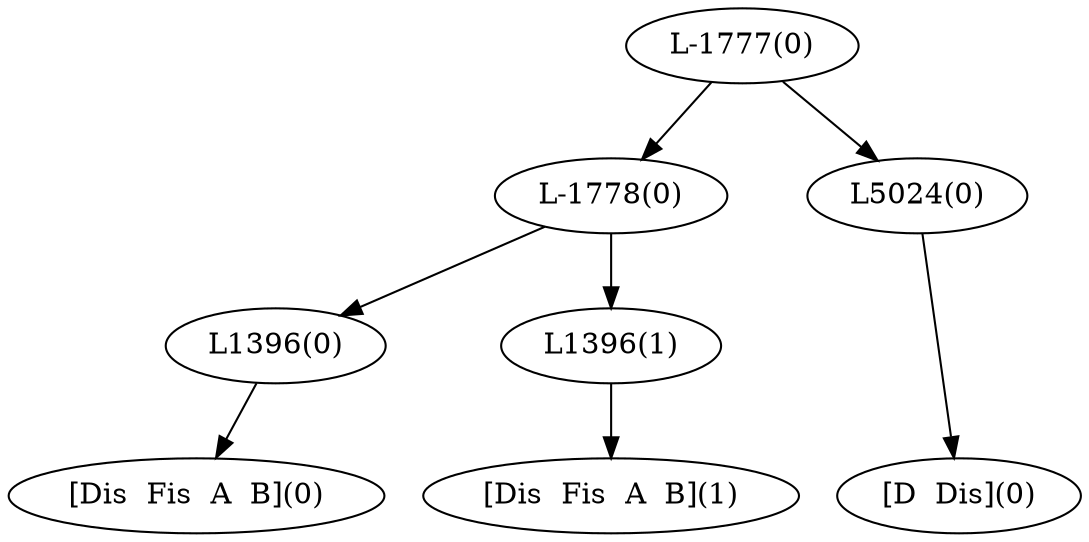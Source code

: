 digraph sample{
"L1396(0)"->"[Dis  Fis  A  B](0)"
"L1396(1)"->"[Dis  Fis  A  B](1)"
"L-1778(0)"->"L1396(0)"
"L-1778(0)"->"L1396(1)"
"L5024(0)"->"[D  Dis](0)"
"L-1777(0)"->"L-1778(0)"
"L-1777(0)"->"L5024(0)"
{rank = min; "L-1777(0)"}
{rank = same; "L-1778(0)"; "L5024(0)";}
{rank = same; "L1396(0)"; "L1396(1)";}
{rank = max; "[D  Dis](0)"; "[Dis  Fis  A  B](0)"; "[Dis  Fis  A  B](1)";}
}